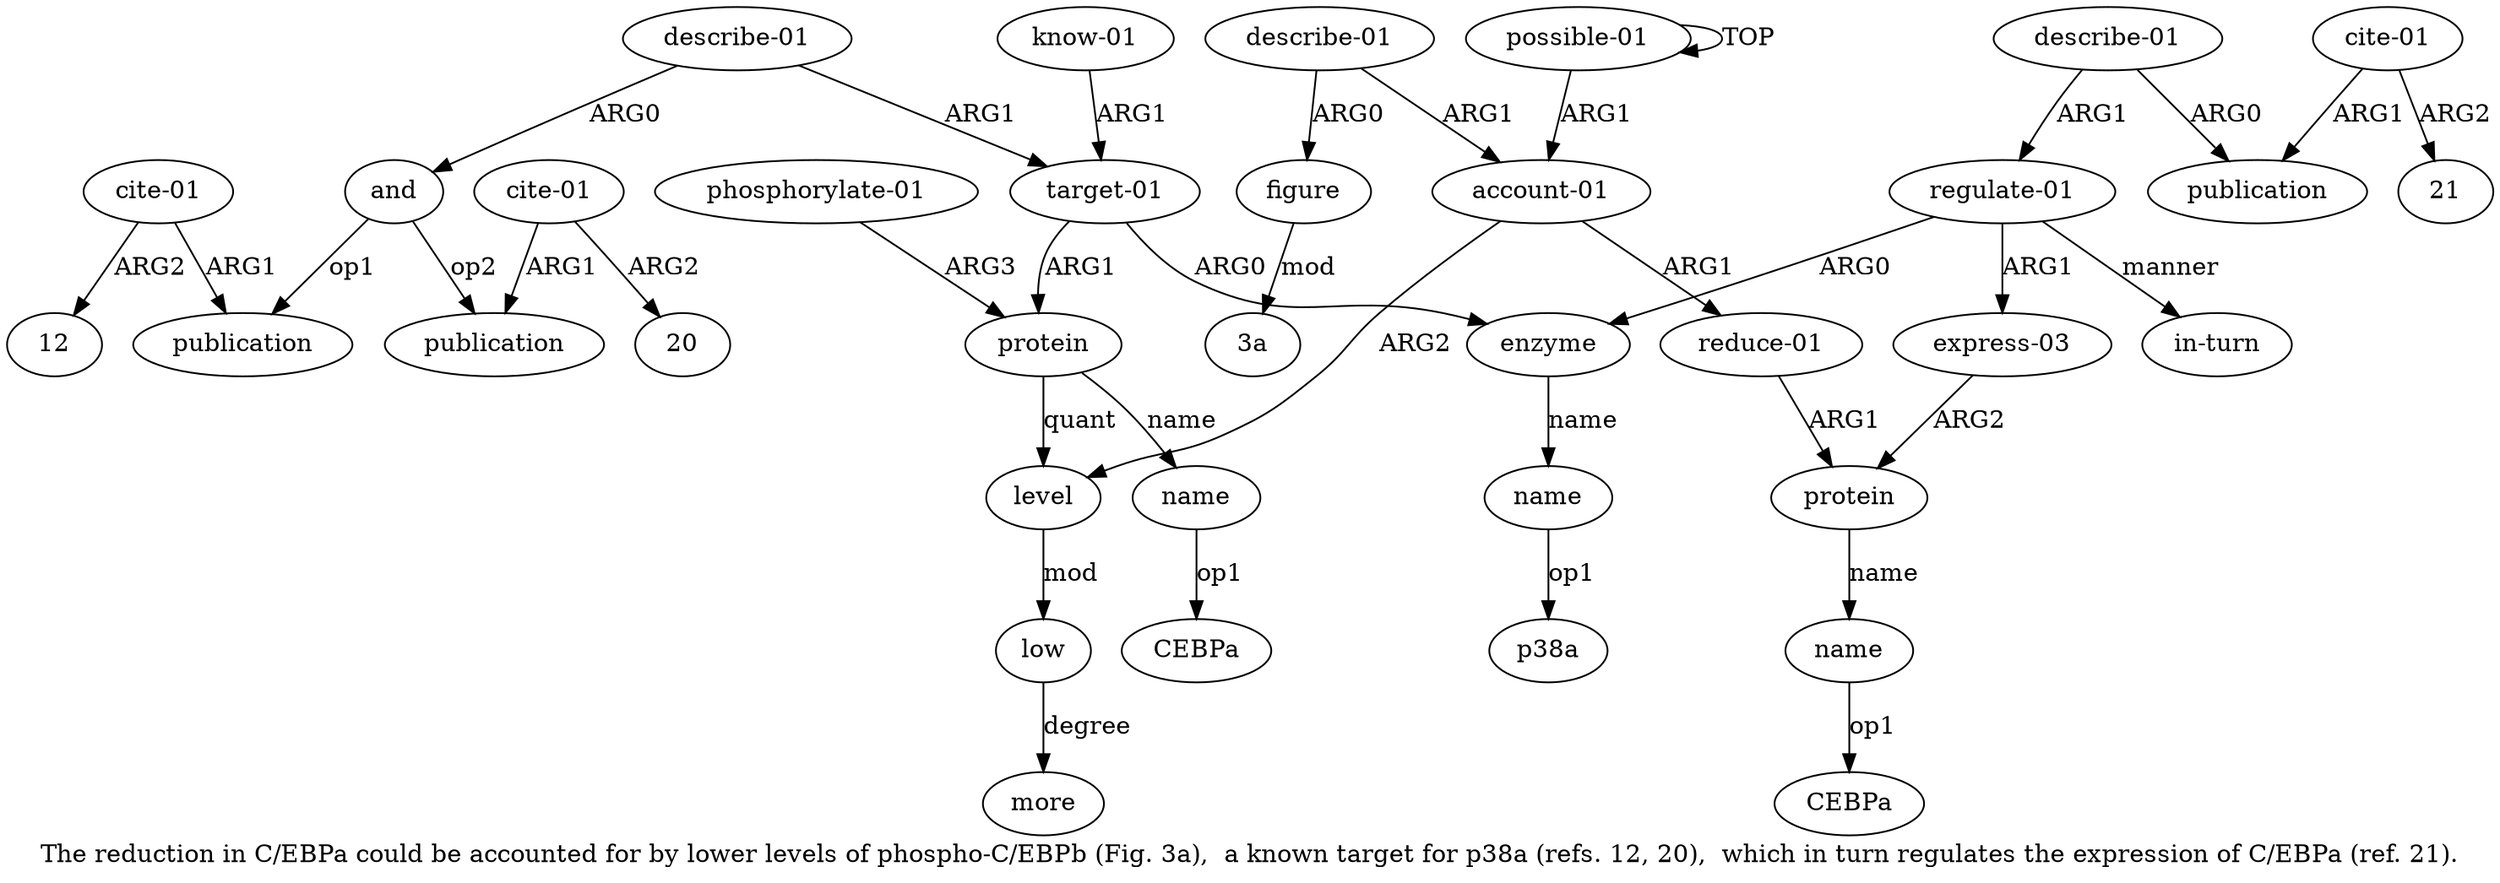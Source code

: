 digraph  {
	graph [label="The reduction in C/EBPa could be accounted for by lower levels of phospho-C/EBPb (Fig. 3a),  a known target for p38a (refs. 12, \
20),  which in turn regulates the expression of C/EBPa (ref. 21)."];
	node [label="\N"];
	a20	 [color=black,
		gold_ind=20,
		gold_label="describe-01",
		label="describe-01",
		test_ind=20,
		test_label="describe-01"];
	a21	 [color=black,
		gold_ind=21,
		gold_label=and,
		label=and,
		test_ind=21,
		test_label=and];
	a20 -> a21 [key=0,
	color=black,
	gold_label=ARG0,
	label=ARG0,
	test_label=ARG0];
a11 [color=black,
	gold_ind=11,
	gold_label="target-01",
	label="target-01",
	test_ind=11,
	test_label="target-01"];
a20 -> a11 [key=0,
color=black,
gold_label=ARG1,
label=ARG1,
test_label=ARG1];
a22 [color=black,
gold_ind=22,
gold_label=publication,
label=publication,
test_ind=22,
test_label=publication];
a21 -> a22 [key=0,
color=black,
gold_label=op1,
label=op1,
test_label=op1];
a24 [color=black,
gold_ind=24,
gold_label=publication,
label=publication,
test_ind=24,
test_label=publication];
a21 -> a24 [key=0,
color=black,
gold_label=op2,
label=op2,
test_label=op2];
a23 [color=black,
gold_ind=23,
gold_label="cite-01",
label="cite-01",
test_ind=23,
test_label="cite-01"];
a23 -> a22 [key=0,
color=black,
gold_label=ARG1,
label=ARG1,
test_label=ARG1];
"a23 12" [color=black,
gold_ind=-1,
gold_label=12,
label=12,
test_ind=-1,
test_label=12];
a23 -> "a23 12" [key=0,
color=black,
gold_label=ARG2,
label=ARG2,
test_label=ARG2];
a25 [color=black,
gold_ind=25,
gold_label="cite-01",
label="cite-01",
test_ind=25,
test_label="cite-01"];
a25 -> a24 [key=0,
color=black,
gold_label=ARG1,
label=ARG1,
test_label=ARG1];
"a25 20" [color=black,
gold_ind=-1,
gold_label=20,
label=20,
test_ind=-1,
test_label=20];
a25 -> "a25 20" [key=0,
color=black,
gold_label=ARG2,
label=ARG2,
test_label=ARG2];
a26 [color=black,
gold_ind=26,
gold_label="know-01",
label="know-01",
test_ind=26,
test_label="know-01"];
a26 -> a11 [key=0,
color=black,
gold_label=ARG1,
label=ARG1,
test_label=ARG1];
a27 [color=black,
gold_ind=27,
gold_label="describe-01",
label="describe-01",
test_ind=27,
test_label="describe-01"];
a28 [color=black,
gold_ind=28,
gold_label=figure,
label=figure,
test_ind=28,
test_label=figure];
a27 -> a28 [key=0,
color=black,
gold_label=ARG0,
label=ARG0,
test_label=ARG0];
a1 [color=black,
gold_ind=1,
gold_label="account-01",
label="account-01",
test_ind=1,
test_label="account-01"];
a27 -> a1 [key=0,
color=black,
gold_label=ARG1,
label=ARG1,
test_label=ARG1];
"a28 3a" [color=black,
gold_ind=-1,
gold_label="3a",
label="3a",
test_ind=-1,
test_label="3a"];
a28 -> "a28 3a" [key=0,
color=black,
gold_label=mod,
label=mod,
test_label=mod];
"a19 21" [color=black,
gold_ind=-1,
gold_label=21,
label=21,
test_ind=-1,
test_label=21];
"a13 p38a" [color=black,
gold_ind=-1,
gold_label=p38a,
label=p38a,
test_ind=-1,
test_label=p38a];
a15 [color=black,
gold_ind=15,
gold_label="express-03",
label="express-03",
test_ind=15,
test_label="express-03"];
a3 [color=black,
gold_ind=3,
gold_label=protein,
label=protein,
test_ind=3,
test_label=protein];
a15 -> a3 [key=0,
color=black,
gold_label=ARG2,
label=ARG2,
test_label=ARG2];
a14 [color=black,
gold_ind=14,
gold_label="regulate-01",
label="regulate-01",
test_ind=14,
test_label="regulate-01"];
a14 -> a15 [key=0,
color=black,
gold_label=ARG1,
label=ARG1,
test_label=ARG1];
a16 [color=black,
gold_ind=16,
gold_label="in-turn",
label="in-turn",
test_ind=16,
test_label="in-turn"];
a14 -> a16 [key=0,
color=black,
gold_label=manner,
label=manner,
test_label=manner];
a12 [color=black,
gold_ind=12,
gold_label=enzyme,
label=enzyme,
test_ind=12,
test_label=enzyme];
a14 -> a12 [key=0,
color=black,
gold_label=ARG0,
label=ARG0,
test_label=ARG0];
a17 [color=black,
gold_ind=17,
gold_label="describe-01",
label="describe-01",
test_ind=17,
test_label="describe-01"];
a17 -> a14 [key=0,
color=black,
gold_label=ARG1,
label=ARG1,
test_label=ARG1];
a18 [color=black,
gold_ind=18,
gold_label=publication,
label=publication,
test_ind=18,
test_label=publication];
a17 -> a18 [key=0,
color=black,
gold_label=ARG0,
label=ARG0,
test_label=ARG0];
a11 -> a12 [key=0,
color=black,
gold_label=ARG0,
label=ARG0,
test_label=ARG0];
a8 [color=black,
gold_ind=8,
gold_label=protein,
label=protein,
test_ind=8,
test_label=protein];
a11 -> a8 [key=0,
color=black,
gold_label=ARG1,
label=ARG1,
test_label=ARG1];
a10 [color=black,
gold_ind=10,
gold_label="phosphorylate-01",
label="phosphorylate-01",
test_ind=10,
test_label="phosphorylate-01"];
a10 -> a8 [key=0,
color=black,
gold_label=ARG3,
label=ARG3,
test_label=ARG3];
a13 [color=black,
gold_ind=13,
gold_label=name,
label=name,
test_ind=13,
test_label=name];
a13 -> "a13 p38a" [key=0,
color=black,
gold_label=op1,
label=op1,
test_label=op1];
a12 -> a13 [key=0,
color=black,
gold_label=name,
label=name,
test_label=name];
a19 [color=black,
gold_ind=19,
gold_label="cite-01",
label="cite-01",
test_ind=19,
test_label="cite-01"];
a19 -> "a19 21" [key=0,
color=black,
gold_label=ARG2,
label=ARG2,
test_label=ARG2];
a19 -> a18 [key=0,
color=black,
gold_label=ARG1,
label=ARG1,
test_label=ARG1];
a2 [color=black,
gold_ind=2,
gold_label="reduce-01",
label="reduce-01",
test_ind=2,
test_label="reduce-01"];
a1 -> a2 [key=0,
color=black,
gold_label=ARG1,
label=ARG1,
test_label=ARG1];
a5 [color=black,
gold_ind=5,
gold_label=level,
label=level,
test_ind=5,
test_label=level];
a1 -> a5 [key=0,
color=black,
gold_label=ARG2,
label=ARG2,
test_label=ARG2];
a0 [color=black,
gold_ind=0,
gold_label="possible-01",
label="possible-01",
test_ind=0,
test_label="possible-01"];
a0 -> a1 [key=0,
color=black,
gold_label=ARG1,
label=ARG1,
test_label=ARG1];
a0 -> a0 [key=0,
color=black,
gold_label=TOP,
label=TOP,
test_label=TOP];
a4 [color=black,
gold_ind=4,
gold_label=name,
label=name,
test_ind=4,
test_label=name];
a3 -> a4 [key=0,
color=black,
gold_label=name,
label=name,
test_label=name];
a2 -> a3 [key=0,
color=black,
gold_label=ARG1,
label=ARG1,
test_label=ARG1];
a6 [color=black,
gold_ind=6,
gold_label=low,
label=low,
test_ind=6,
test_label=low];
a5 -> a6 [key=0,
color=black,
gold_label=mod,
label=mod,
test_label=mod];
"a4 CEBPa" [color=black,
gold_ind=-1,
gold_label=CEBPa,
label=CEBPa,
test_ind=-1,
test_label=CEBPa];
a4 -> "a4 CEBPa" [key=0,
color=black,
gold_label=op1,
label=op1,
test_label=op1];
a7 [color=black,
gold_ind=7,
gold_label=more,
label=more,
test_ind=7,
test_label=more];
a6 -> a7 [key=0,
color=black,
gold_label=degree,
label=degree,
test_label=degree];
a9 [color=black,
gold_ind=9,
gold_label=name,
label=name,
test_ind=9,
test_label=name];
"a9 CEBPa" [color=black,
gold_ind=-1,
gold_label=CEBPa,
label=CEBPa,
test_ind=-1,
test_label=CEBPa];
a9 -> "a9 CEBPa" [key=0,
color=black,
gold_label=op1,
label=op1,
test_label=op1];
a8 -> a5 [key=0,
color=black,
gold_label=quant,
label=quant,
test_label=quant];
a8 -> a9 [key=0,
color=black,
gold_label=name,
label=name,
test_label=name];
}
